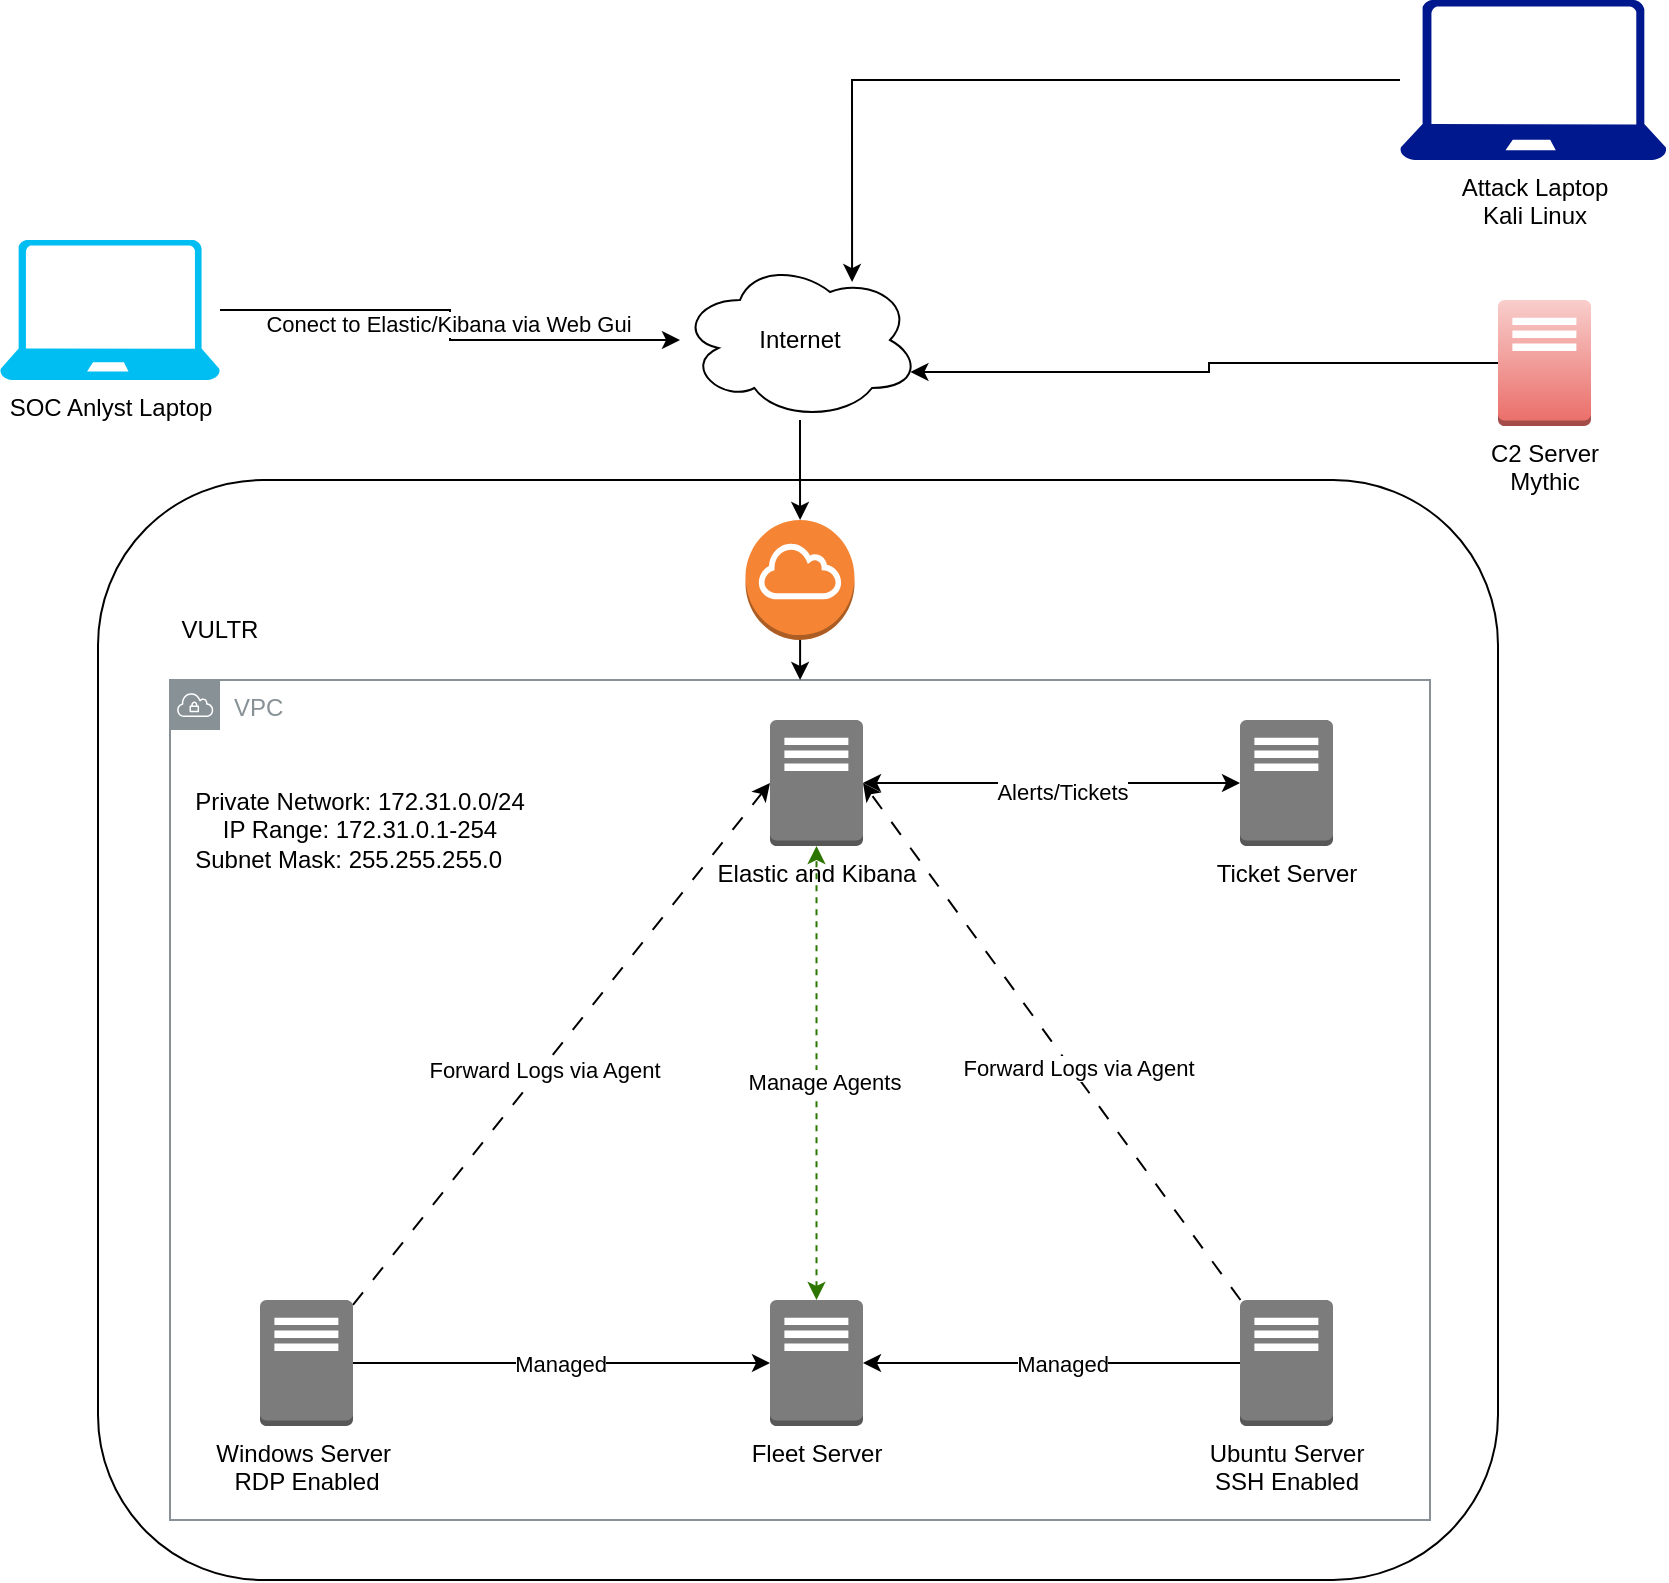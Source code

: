 <mxfile version="26.2.14">
  <diagram name="Page-1" id="eFq28OEQVNQ_KN_rxQPZ">
    <mxGraphModel dx="1382" dy="762" grid="1" gridSize="10" guides="1" tooltips="1" connect="1" arrows="1" fold="1" page="1" pageScale="1" pageWidth="850" pageHeight="1100" math="0" shadow="0">
      <root>
        <mxCell id="0" />
        <mxCell id="1" parent="0" />
        <mxCell id="8mjCv3t_EtpFAo0UFj7W-8" value="" style="rounded=1;whiteSpace=wrap;html=1;" vertex="1" parent="1">
          <mxGeometry x="79" y="370" width="700" height="550" as="geometry" />
        </mxCell>
        <mxCell id="8mjCv3t_EtpFAo0UFj7W-10" value="VPC" style="sketch=0;outlineConnect=0;gradientColor=none;html=1;whiteSpace=wrap;fontSize=12;fontStyle=0;shape=mxgraph.aws4.group;grIcon=mxgraph.aws4.group_vpc;strokeColor=#879196;fillColor=none;verticalAlign=top;align=left;spacingLeft=30;fontColor=#879196;dashed=0;" vertex="1" parent="1">
          <mxGeometry x="115" y="470" width="630" height="420" as="geometry" />
        </mxCell>
        <mxCell id="8mjCv3t_EtpFAo0UFj7W-18" style="edgeStyle=orthogonalEdgeStyle;rounded=0;orthogonalLoop=1;jettySize=auto;html=1;startArrow=classic;startFill=1;" edge="1" parent="1" source="8mjCv3t_EtpFAo0UFj7W-1" target="8mjCv3t_EtpFAo0UFj7W-4">
          <mxGeometry relative="1" as="geometry" />
        </mxCell>
        <mxCell id="8mjCv3t_EtpFAo0UFj7W-19" value="Alerts/Tickets" style="edgeLabel;html=1;align=center;verticalAlign=middle;resizable=0;points=[];" vertex="1" connectable="0" parent="8mjCv3t_EtpFAo0UFj7W-18">
          <mxGeometry x="-0.056" y="4" relative="1" as="geometry">
            <mxPoint as="offset" />
          </mxGeometry>
        </mxCell>
        <mxCell id="8mjCv3t_EtpFAo0UFj7W-1" value="Ticket Server" style="outlineConnect=0;dashed=0;verticalLabelPosition=bottom;verticalAlign=top;align=center;html=1;shape=mxgraph.aws3.traditional_server;fillColor=#7D7C7C;gradientColor=none;" vertex="1" parent="1">
          <mxGeometry x="650" y="490" width="46.5" height="63" as="geometry" />
        </mxCell>
        <mxCell id="8mjCv3t_EtpFAo0UFj7W-16" style="edgeStyle=orthogonalEdgeStyle;rounded=0;orthogonalLoop=1;jettySize=auto;html=1;startArrow=classic;startFill=1;fillColor=#60a917;strokeColor=#2D7600;dashed=1;" edge="1" parent="1" source="8mjCv3t_EtpFAo0UFj7W-2" target="8mjCv3t_EtpFAo0UFj7W-4">
          <mxGeometry relative="1" as="geometry" />
        </mxCell>
        <mxCell id="8mjCv3t_EtpFAo0UFj7W-20" value="Manage Agents" style="edgeLabel;html=1;align=center;verticalAlign=middle;resizable=0;points=[];" vertex="1" connectable="0" parent="8mjCv3t_EtpFAo0UFj7W-16">
          <mxGeometry x="-0.04" y="-3" relative="1" as="geometry">
            <mxPoint as="offset" />
          </mxGeometry>
        </mxCell>
        <mxCell id="8mjCv3t_EtpFAo0UFj7W-2" value="Fleet Server" style="outlineConnect=0;dashed=0;verticalLabelPosition=bottom;verticalAlign=top;align=center;html=1;shape=mxgraph.aws3.traditional_server;fillColor=#7D7C7C;gradientColor=none;" vertex="1" parent="1">
          <mxGeometry x="415" y="780" width="46.5" height="63" as="geometry" />
        </mxCell>
        <mxCell id="8mjCv3t_EtpFAo0UFj7W-12" style="edgeStyle=orthogonalEdgeStyle;rounded=0;orthogonalLoop=1;jettySize=auto;html=1;" edge="1" parent="1" source="8mjCv3t_EtpFAo0UFj7W-3" target="8mjCv3t_EtpFAo0UFj7W-2">
          <mxGeometry relative="1" as="geometry" />
        </mxCell>
        <mxCell id="8mjCv3t_EtpFAo0UFj7W-13" value="Managed" style="edgeLabel;html=1;align=center;verticalAlign=middle;resizable=0;points=[];" vertex="1" connectable="0" parent="8mjCv3t_EtpFAo0UFj7W-12">
          <mxGeometry x="0.186" y="3" relative="1" as="geometry">
            <mxPoint x="-20" y="3" as="offset" />
          </mxGeometry>
        </mxCell>
        <mxCell id="8mjCv3t_EtpFAo0UFj7W-3" value="Windows Server&amp;nbsp;&lt;div&gt;RDP Enabled&lt;/div&gt;&lt;div&gt;&lt;span style=&quot;white-space: pre;&quot;&gt;&#x9;&lt;/span&gt;&lt;br&gt;&lt;/div&gt;" style="outlineConnect=0;dashed=0;verticalLabelPosition=bottom;verticalAlign=top;align=center;html=1;shape=mxgraph.aws3.traditional_server;fillColor=#7D7C7C;gradientColor=none;" vertex="1" parent="1">
          <mxGeometry x="160" y="780" width="46.5" height="63" as="geometry" />
        </mxCell>
        <mxCell id="8mjCv3t_EtpFAo0UFj7W-4" value="Elastic and Kibana" style="outlineConnect=0;dashed=0;verticalLabelPosition=bottom;verticalAlign=top;align=center;html=1;shape=mxgraph.aws3.traditional_server;fillColor=#7D7C7C;gradientColor=none;" vertex="1" parent="1">
          <mxGeometry x="415" y="490" width="46.5" height="63" as="geometry" />
        </mxCell>
        <mxCell id="8mjCv3t_EtpFAo0UFj7W-14" style="edgeStyle=orthogonalEdgeStyle;rounded=0;orthogonalLoop=1;jettySize=auto;html=1;" edge="1" parent="1" source="8mjCv3t_EtpFAo0UFj7W-5" target="8mjCv3t_EtpFAo0UFj7W-2">
          <mxGeometry relative="1" as="geometry" />
        </mxCell>
        <mxCell id="8mjCv3t_EtpFAo0UFj7W-15" value="Managed" style="edgeLabel;html=1;align=center;verticalAlign=middle;resizable=0;points=[];" vertex="1" connectable="0" parent="8mjCv3t_EtpFAo0UFj7W-14">
          <mxGeometry x="-0.056" relative="1" as="geometry">
            <mxPoint as="offset" />
          </mxGeometry>
        </mxCell>
        <mxCell id="8mjCv3t_EtpFAo0UFj7W-5" value="Ubuntu Server&lt;div&gt;SSH Enabled&lt;/div&gt;" style="outlineConnect=0;dashed=0;verticalLabelPosition=bottom;verticalAlign=top;align=center;html=1;shape=mxgraph.aws3.traditional_server;fillColor=#7D7C7C;gradientColor=none;" vertex="1" parent="1">
          <mxGeometry x="650" y="780" width="46.5" height="63" as="geometry" />
        </mxCell>
        <mxCell id="8mjCv3t_EtpFAo0UFj7W-6" value="C2 Server&lt;div&gt;Mythic&lt;/div&gt;" style="outlineConnect=0;dashed=0;verticalLabelPosition=bottom;verticalAlign=top;align=center;html=1;shape=mxgraph.aws3.traditional_server;fillColor=#f8cecc;strokeColor=#b85450;gradientColor=#ea6b66;" vertex="1" parent="1">
          <mxGeometry x="779" y="280" width="46.5" height="63" as="geometry" />
        </mxCell>
        <mxCell id="8mjCv3t_EtpFAo0UFj7W-9" value="VULTR" style="text;html=1;align=center;verticalAlign=middle;whiteSpace=wrap;rounded=0;" vertex="1" parent="1">
          <mxGeometry x="110" y="430" width="60" height="30" as="geometry" />
        </mxCell>
        <mxCell id="8mjCv3t_EtpFAo0UFj7W-22" style="rounded=0;orthogonalLoop=1;jettySize=auto;html=1;entryX=0;entryY=0.5;entryDx=0;entryDy=0;entryPerimeter=0;dashed=1;dashPattern=8 8;" edge="1" parent="1" source="8mjCv3t_EtpFAo0UFj7W-3" target="8mjCv3t_EtpFAo0UFj7W-4">
          <mxGeometry relative="1" as="geometry" />
        </mxCell>
        <mxCell id="8mjCv3t_EtpFAo0UFj7W-24" value="Forward Logs via Agent" style="edgeLabel;html=1;align=center;verticalAlign=middle;resizable=0;points=[];" vertex="1" connectable="0" parent="8mjCv3t_EtpFAo0UFj7W-22">
          <mxGeometry x="-0.089" y="-1" relative="1" as="geometry">
            <mxPoint as="offset" />
          </mxGeometry>
        </mxCell>
        <mxCell id="8mjCv3t_EtpFAo0UFj7W-23" style="rounded=0;orthogonalLoop=1;jettySize=auto;html=1;entryX=1;entryY=0.5;entryDx=0;entryDy=0;entryPerimeter=0;dashed=1;dashPattern=8 8;" edge="1" parent="1" source="8mjCv3t_EtpFAo0UFj7W-5" target="8mjCv3t_EtpFAo0UFj7W-4">
          <mxGeometry relative="1" as="geometry" />
        </mxCell>
        <mxCell id="8mjCv3t_EtpFAo0UFj7W-25" value="Forward Logs via Agent" style="edgeLabel;html=1;align=center;verticalAlign=middle;resizable=0;points=[];" vertex="1" connectable="0" parent="8mjCv3t_EtpFAo0UFj7W-23">
          <mxGeometry x="-0.115" y="-3" relative="1" as="geometry">
            <mxPoint as="offset" />
          </mxGeometry>
        </mxCell>
        <mxCell id="8mjCv3t_EtpFAo0UFj7W-26" value="Private Network: 172.31.0.0/24&lt;div&gt;IP Range: 172.31.0.1-254&lt;/div&gt;&lt;div style=&quot;text-align: left;&quot;&gt;Subnet Mask: 255.255.255.0&lt;/div&gt;" style="text;html=1;align=center;verticalAlign=middle;whiteSpace=wrap;rounded=0;" vertex="1" parent="1">
          <mxGeometry x="120" y="500" width="180" height="90" as="geometry" />
        </mxCell>
        <mxCell id="8mjCv3t_EtpFAo0UFj7W-31" style="edgeStyle=orthogonalEdgeStyle;rounded=0;orthogonalLoop=1;jettySize=auto;html=1;" edge="1" parent="1" source="8mjCv3t_EtpFAo0UFj7W-27" target="8mjCv3t_EtpFAo0UFj7W-10">
          <mxGeometry relative="1" as="geometry" />
        </mxCell>
        <mxCell id="8mjCv3t_EtpFAo0UFj7W-27" value="" style="outlineConnect=0;dashed=0;verticalLabelPosition=bottom;verticalAlign=top;align=center;html=1;shape=mxgraph.aws3.internet_gateway;fillColor=#F58534;gradientColor=none;" vertex="1" parent="1">
          <mxGeometry x="402.75" y="390" width="54.5" height="60" as="geometry" />
        </mxCell>
        <mxCell id="8mjCv3t_EtpFAo0UFj7W-29" style="edgeStyle=orthogonalEdgeStyle;rounded=0;orthogonalLoop=1;jettySize=auto;html=1;" edge="1" parent="1" source="8mjCv3t_EtpFAo0UFj7W-28" target="8mjCv3t_EtpFAo0UFj7W-27">
          <mxGeometry relative="1" as="geometry" />
        </mxCell>
        <mxCell id="8mjCv3t_EtpFAo0UFj7W-28" value="Internet" style="ellipse;shape=cloud;whiteSpace=wrap;html=1;" vertex="1" parent="1">
          <mxGeometry x="370" y="260" width="120" height="80" as="geometry" />
        </mxCell>
        <mxCell id="8mjCv3t_EtpFAo0UFj7W-33" style="edgeStyle=orthogonalEdgeStyle;rounded=0;orthogonalLoop=1;jettySize=auto;html=1;" edge="1" parent="1" source="8mjCv3t_EtpFAo0UFj7W-32" target="8mjCv3t_EtpFAo0UFj7W-28">
          <mxGeometry relative="1" as="geometry" />
        </mxCell>
        <mxCell id="8mjCv3t_EtpFAo0UFj7W-34" value="Conect to Elastic/Kibana via Web Gui" style="edgeLabel;html=1;align=center;verticalAlign=middle;resizable=0;points=[];" vertex="1" connectable="0" parent="8mjCv3t_EtpFAo0UFj7W-33">
          <mxGeometry x="-0.004" y="-1" relative="1" as="geometry">
            <mxPoint as="offset" />
          </mxGeometry>
        </mxCell>
        <mxCell id="8mjCv3t_EtpFAo0UFj7W-32" value="SOC Anlyst Laptop" style="verticalLabelPosition=bottom;html=1;verticalAlign=top;align=center;strokeColor=none;fillColor=#00BEF2;shape=mxgraph.azure.laptop;pointerEvents=1;" vertex="1" parent="1">
          <mxGeometry x="30" y="250" width="110" height="70" as="geometry" />
        </mxCell>
        <mxCell id="8mjCv3t_EtpFAo0UFj7W-37" value="Attack Laptop&lt;div&gt;Kali Linux&lt;/div&gt;" style="sketch=0;aspect=fixed;pointerEvents=1;shadow=0;dashed=0;html=1;strokeColor=none;labelPosition=center;verticalLabelPosition=bottom;verticalAlign=top;align=center;fillColor=#00188D;shape=mxgraph.azure.laptop" vertex="1" parent="1">
          <mxGeometry x="730" y="130" width="133.33" height="80" as="geometry" />
        </mxCell>
        <mxCell id="8mjCv3t_EtpFAo0UFj7W-38" style="edgeStyle=orthogonalEdgeStyle;rounded=0;orthogonalLoop=1;jettySize=auto;html=1;entryX=0.96;entryY=0.7;entryDx=0;entryDy=0;entryPerimeter=0;" edge="1" parent="1" source="8mjCv3t_EtpFAo0UFj7W-6" target="8mjCv3t_EtpFAo0UFj7W-28">
          <mxGeometry relative="1" as="geometry" />
        </mxCell>
        <mxCell id="8mjCv3t_EtpFAo0UFj7W-39" style="edgeStyle=orthogonalEdgeStyle;rounded=0;orthogonalLoop=1;jettySize=auto;html=1;entryX=0.717;entryY=0.138;entryDx=0;entryDy=0;entryPerimeter=0;" edge="1" parent="1" source="8mjCv3t_EtpFAo0UFj7W-37" target="8mjCv3t_EtpFAo0UFj7W-28">
          <mxGeometry relative="1" as="geometry" />
        </mxCell>
      </root>
    </mxGraphModel>
  </diagram>
</mxfile>
